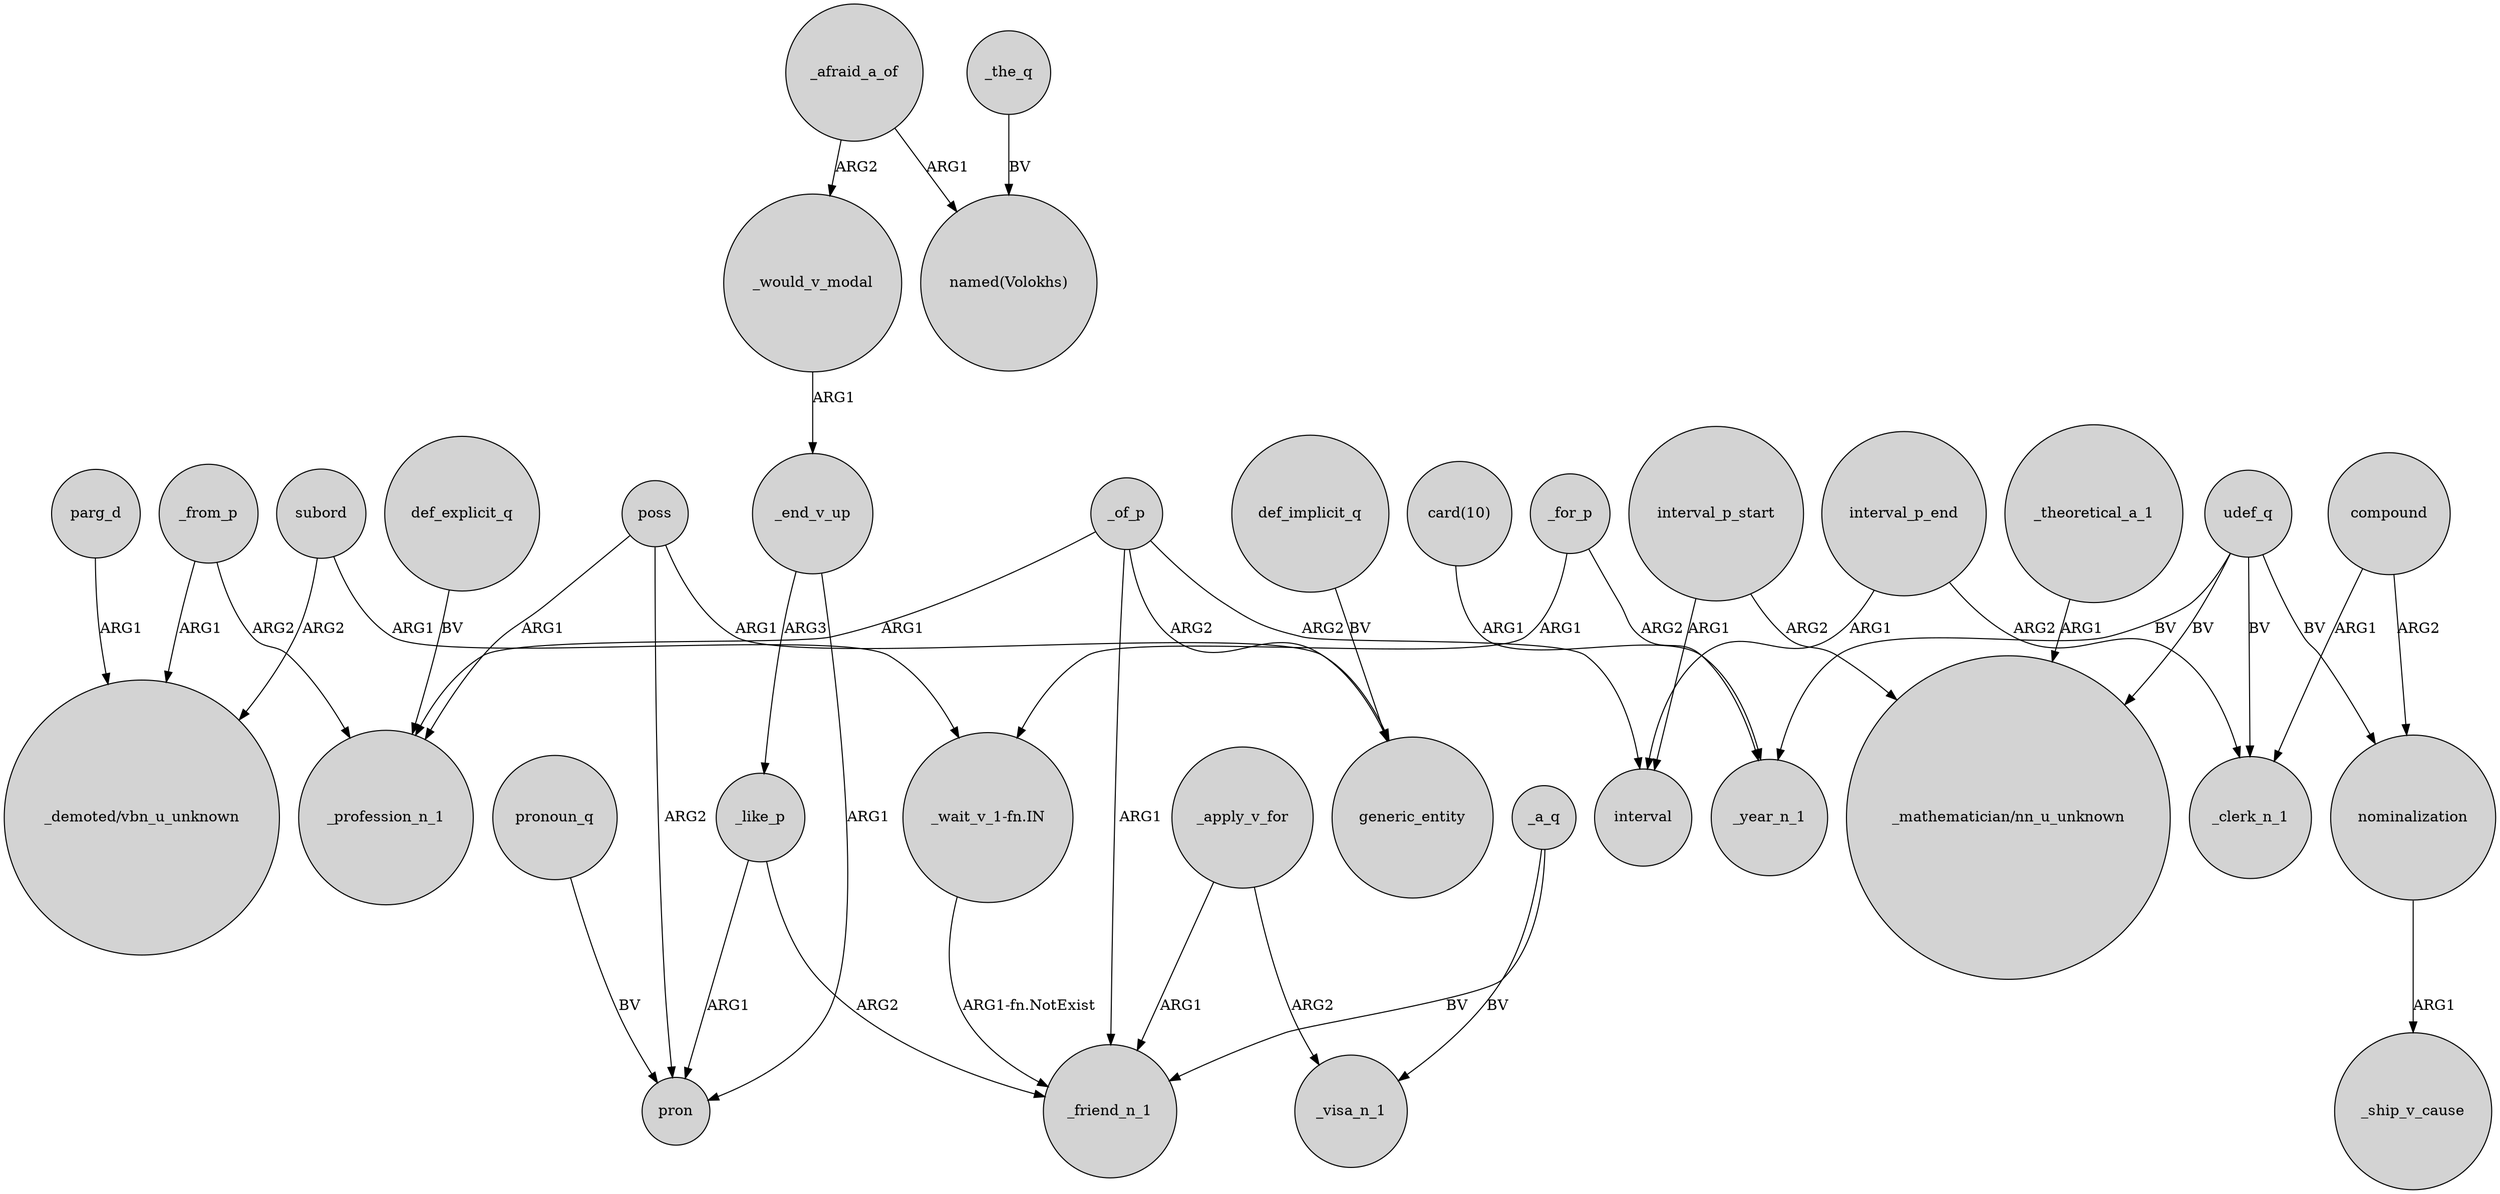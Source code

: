 digraph {
	node [shape=circle style=filled]
	subord -> "_demoted/vbn_u_unknown" [label=ARG2]
	_of_p -> generic_entity [label=ARG2]
	_theoretical_a_1 -> "_mathematician/nn_u_unknown" [label=ARG1]
	def_explicit_q -> _profession_n_1 [label=BV]
	poss -> generic_entity [label=ARG1]
	_from_p -> _profession_n_1 [label=ARG2]
	compound -> _clerk_n_1 [label=ARG1]
	poss -> pron [label=ARG2]
	_for_p -> _year_n_1 [label=ARG2]
	_apply_v_for -> _friend_n_1 [label=ARG1]
	_of_p -> interval [label=ARG2]
	_would_v_modal -> _end_v_up [label=ARG1]
	_a_q -> _visa_n_1 [label=BV]
	interval_p_start -> "_mathematician/nn_u_unknown" [label=ARG2]
	"_wait_v_1-fn.IN" -> _friend_n_1 [label="ARG1-fn.NotExist"]
	_for_p -> "_wait_v_1-fn.IN" [label=ARG1]
	udef_q -> "_mathematician/nn_u_unknown" [label=BV]
	_like_p -> pron [label=ARG1]
	compound -> nominalization [label=ARG2]
	_the_q -> "named(Volokhs)" [label=BV]
	interval_p_end -> _clerk_n_1 [label=ARG2]
	"card(10)" -> _year_n_1 [label=ARG1]
	_a_q -> _friend_n_1 [label=BV]
	_of_p -> _friend_n_1 [label=ARG1]
	pronoun_q -> pron [label=BV]
	_end_v_up -> _like_p [label=ARG3]
	subord -> "_wait_v_1-fn.IN" [label=ARG1]
	interval_p_start -> interval [label=ARG1]
	def_implicit_q -> generic_entity [label=BV]
	parg_d -> "_demoted/vbn_u_unknown" [label=ARG1]
	_end_v_up -> pron [label=ARG1]
	udef_q -> nominalization [label=BV]
	poss -> _profession_n_1 [label=ARG1]
	interval_p_end -> interval [label=ARG1]
	nominalization -> _ship_v_cause [label=ARG1]
	_afraid_a_of -> "named(Volokhs)" [label=ARG1]
	udef_q -> _year_n_1 [label=BV]
	_of_p -> _profession_n_1 [label=ARG1]
	_apply_v_for -> _visa_n_1 [label=ARG2]
	_from_p -> "_demoted/vbn_u_unknown" [label=ARG1]
	_like_p -> _friend_n_1 [label=ARG2]
	_afraid_a_of -> _would_v_modal [label=ARG2]
	udef_q -> _clerk_n_1 [label=BV]
}
